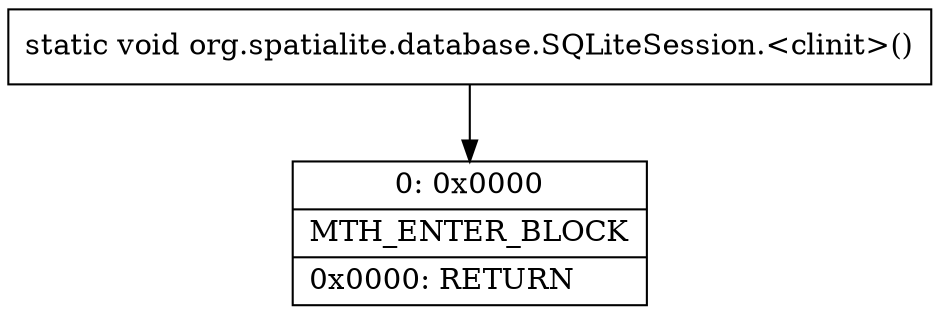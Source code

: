 digraph "CFG fororg.spatialite.database.SQLiteSession.\<clinit\>()V" {
Node_0 [shape=record,label="{0\:\ 0x0000|MTH_ENTER_BLOCK\l|0x0000: RETURN   \l}"];
MethodNode[shape=record,label="{static void org.spatialite.database.SQLiteSession.\<clinit\>() }"];
MethodNode -> Node_0;
}

